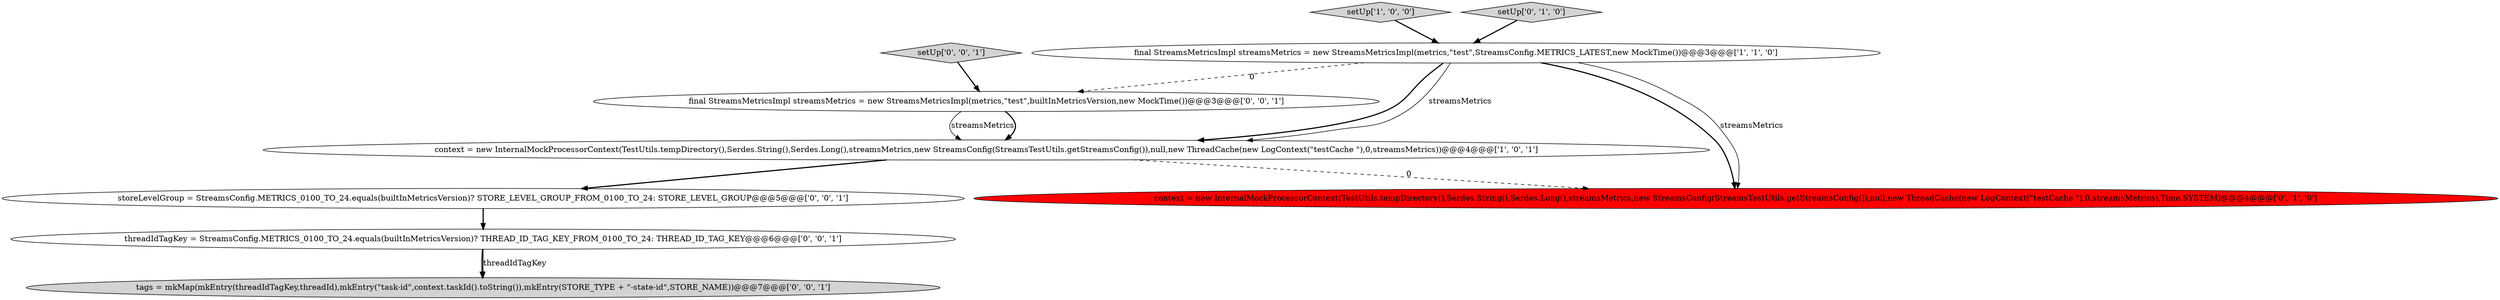 digraph {
7 [style = filled, label = "storeLevelGroup = StreamsConfig.METRICS_0100_TO_24.equals(builtInMetricsVersion)? STORE_LEVEL_GROUP_FROM_0100_TO_24: STORE_LEVEL_GROUP@@@5@@@['0', '0', '1']", fillcolor = white, shape = ellipse image = "AAA0AAABBB3BBB"];
9 [style = filled, label = "setUp['0', '0', '1']", fillcolor = lightgray, shape = diamond image = "AAA0AAABBB3BBB"];
0 [style = filled, label = "setUp['1', '0', '0']", fillcolor = lightgray, shape = diamond image = "AAA0AAABBB1BBB"];
3 [style = filled, label = "setUp['0', '1', '0']", fillcolor = lightgray, shape = diamond image = "AAA0AAABBB2BBB"];
6 [style = filled, label = "final StreamsMetricsImpl streamsMetrics = new StreamsMetricsImpl(metrics,\"test\",builtInMetricsVersion,new MockTime())@@@3@@@['0', '0', '1']", fillcolor = white, shape = ellipse image = "AAA0AAABBB3BBB"];
5 [style = filled, label = "threadIdTagKey = StreamsConfig.METRICS_0100_TO_24.equals(builtInMetricsVersion)? THREAD_ID_TAG_KEY_FROM_0100_TO_24: THREAD_ID_TAG_KEY@@@6@@@['0', '0', '1']", fillcolor = white, shape = ellipse image = "AAA0AAABBB3BBB"];
8 [style = filled, label = "tags = mkMap(mkEntry(threadIdTagKey,threadId),mkEntry(\"task-id\",context.taskId().toString()),mkEntry(STORE_TYPE + \"-state-id\",STORE_NAME))@@@7@@@['0', '0', '1']", fillcolor = lightgray, shape = ellipse image = "AAA0AAABBB3BBB"];
4 [style = filled, label = "context = new InternalMockProcessorContext(TestUtils.tempDirectory(),Serdes.String(),Serdes.Long(),streamsMetrics,new StreamsConfig(StreamsTestUtils.getStreamsConfig()),null,new ThreadCache(new LogContext(\"testCache \"),0,streamsMetrics),Time.SYSTEM)@@@4@@@['0', '1', '0']", fillcolor = red, shape = ellipse image = "AAA1AAABBB2BBB"];
2 [style = filled, label = "context = new InternalMockProcessorContext(TestUtils.tempDirectory(),Serdes.String(),Serdes.Long(),streamsMetrics,new StreamsConfig(StreamsTestUtils.getStreamsConfig()),null,new ThreadCache(new LogContext(\"testCache \"),0,streamsMetrics))@@@4@@@['1', '0', '1']", fillcolor = white, shape = ellipse image = "AAA0AAABBB1BBB"];
1 [style = filled, label = "final StreamsMetricsImpl streamsMetrics = new StreamsMetricsImpl(metrics,\"test\",StreamsConfig.METRICS_LATEST,new MockTime())@@@3@@@['1', '1', '0']", fillcolor = white, shape = ellipse image = "AAA0AAABBB1BBB"];
5->8 [style = bold, label=""];
2->4 [style = dashed, label="0"];
1->4 [style = bold, label=""];
1->2 [style = bold, label=""];
7->5 [style = bold, label=""];
5->8 [style = solid, label="threadIdTagKey"];
2->7 [style = bold, label=""];
1->2 [style = solid, label="streamsMetrics"];
6->2 [style = solid, label="streamsMetrics"];
3->1 [style = bold, label=""];
1->6 [style = dashed, label="0"];
0->1 [style = bold, label=""];
9->6 [style = bold, label=""];
6->2 [style = bold, label=""];
1->4 [style = solid, label="streamsMetrics"];
}

